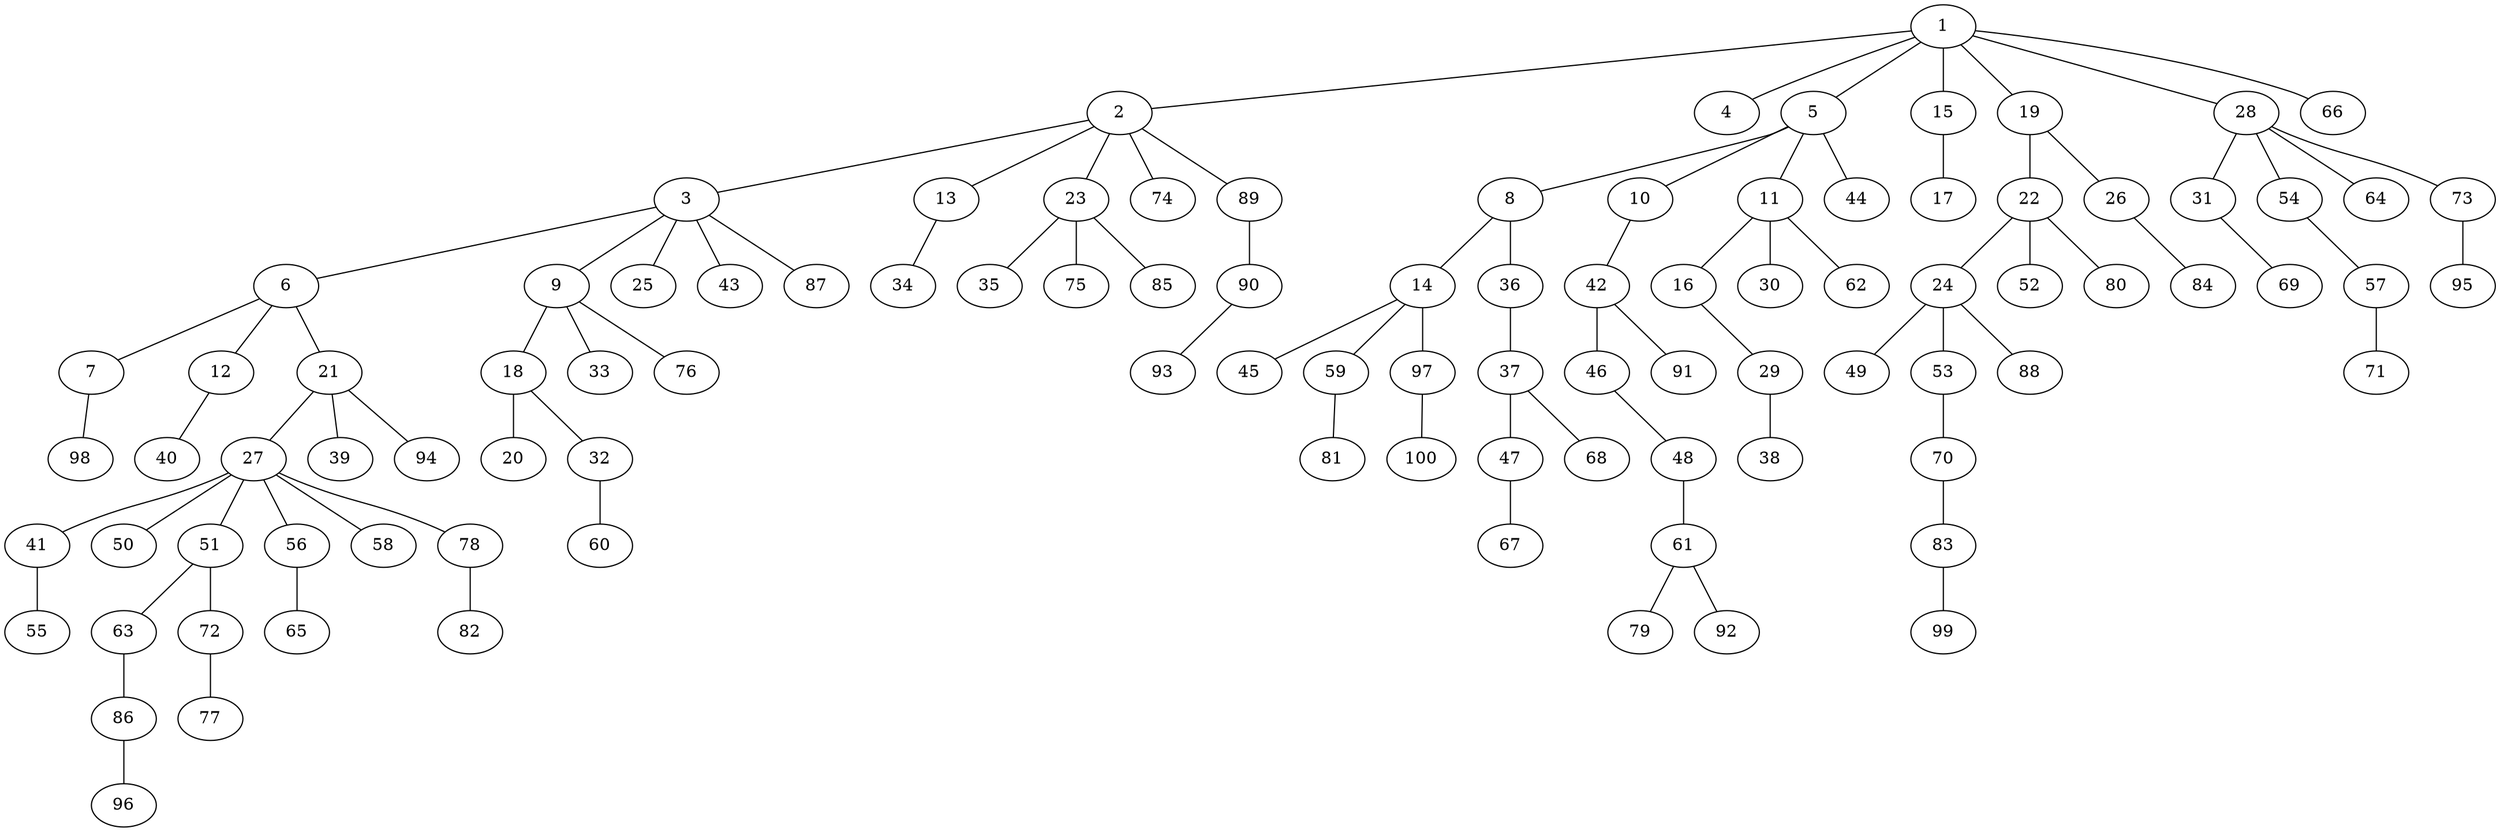 graph graphname {1--2
1--4
1--5
1--15
1--19
1--28
1--66
2--3
2--13
2--23
2--74
2--89
3--6
3--9
3--25
3--43
3--87
5--8
5--10
5--11
5--44
6--7
6--12
6--21
7--98
8--14
8--36
9--18
9--33
9--76
10--42
11--16
11--30
11--62
12--40
13--34
14--45
14--59
14--97
15--17
16--29
18--20
18--32
19--22
19--26
21--27
21--39
21--94
22--24
22--52
22--80
23--35
23--75
23--85
24--49
24--53
24--88
26--84
27--41
27--50
27--51
27--56
27--58
27--78
28--31
28--54
28--64
28--73
29--38
31--69
32--60
36--37
37--47
37--68
41--55
42--46
42--91
46--48
47--67
48--61
51--63
51--72
53--70
54--57
56--65
57--71
59--81
61--79
61--92
63--86
70--83
72--77
73--95
78--82
83--99
86--96
89--90
90--93
97--100
}